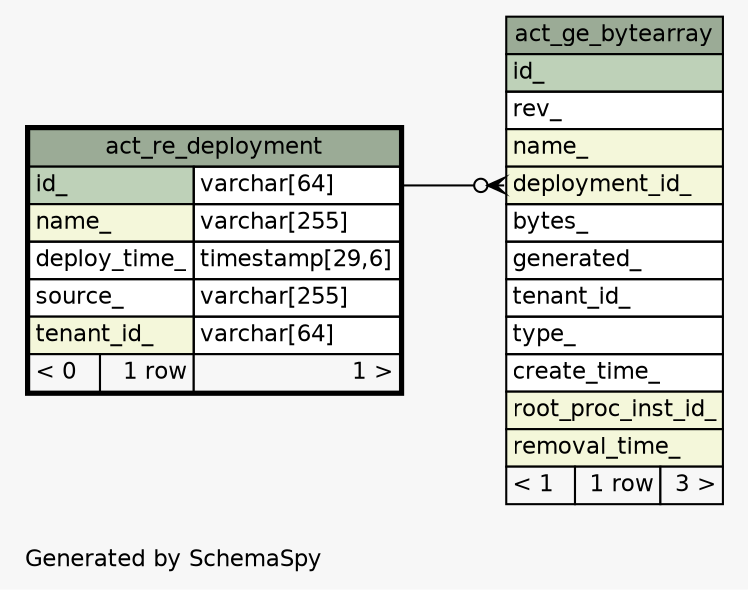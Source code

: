 // dot 2.43.0 on Linux 5.11.0-1022-azure
// SchemaSpy rev Unknown
digraph "oneDegreeRelationshipsDiagram" {
  graph [
    rankdir="RL"
    bgcolor="#f7f7f7"
    label="\nGenerated by SchemaSpy"
    labeljust="l"
    nodesep="0.18"
    ranksep="0.46"
    fontname="Helvetica"
    fontsize="11"
  ];
  node [
    fontname="Helvetica"
    fontsize="11"
    shape="plaintext"
  ];
  edge [
    arrowsize="0.8"
  ];
  "act_ge_bytearray":"deployment_id_":w -> "act_re_deployment":"id_.type":e [arrowhead=none dir=back arrowtail=crowodot];
  "act_ge_bytearray" [
    label=<
    <TABLE BORDER="0" CELLBORDER="1" CELLSPACING="0" BGCOLOR="#ffffff">
      <TR><TD COLSPAN="3" BGCOLOR="#9bab96" ALIGN="CENTER">act_ge_bytearray</TD></TR>
      <TR><TD PORT="id_" COLSPAN="3" BGCOLOR="#bed1b8" ALIGN="LEFT">id_</TD></TR>
      <TR><TD PORT="rev_" COLSPAN="3" ALIGN="LEFT">rev_</TD></TR>
      <TR><TD PORT="name_" COLSPAN="3" BGCOLOR="#f4f7da" ALIGN="LEFT">name_</TD></TR>
      <TR><TD PORT="deployment_id_" COLSPAN="3" BGCOLOR="#f4f7da" ALIGN="LEFT">deployment_id_</TD></TR>
      <TR><TD PORT="bytes_" COLSPAN="3" ALIGN="LEFT">bytes_</TD></TR>
      <TR><TD PORT="generated_" COLSPAN="3" ALIGN="LEFT">generated_</TD></TR>
      <TR><TD PORT="tenant_id_" COLSPAN="3" ALIGN="LEFT">tenant_id_</TD></TR>
      <TR><TD PORT="type_" COLSPAN="3" ALIGN="LEFT">type_</TD></TR>
      <TR><TD PORT="create_time_" COLSPAN="3" ALIGN="LEFT">create_time_</TD></TR>
      <TR><TD PORT="root_proc_inst_id_" COLSPAN="3" BGCOLOR="#f4f7da" ALIGN="LEFT">root_proc_inst_id_</TD></TR>
      <TR><TD PORT="removal_time_" COLSPAN="3" BGCOLOR="#f4f7da" ALIGN="LEFT">removal_time_</TD></TR>
      <TR><TD ALIGN="LEFT" BGCOLOR="#f7f7f7">&lt; 1</TD><TD ALIGN="RIGHT" BGCOLOR="#f7f7f7">1 row</TD><TD ALIGN="RIGHT" BGCOLOR="#f7f7f7">3 &gt;</TD></TR>
    </TABLE>>
    URL="act_ge_bytearray.html"
    tooltip="act_ge_bytearray"
  ];
  "act_re_deployment" [
    label=<
    <TABLE BORDER="2" CELLBORDER="1" CELLSPACING="0" BGCOLOR="#ffffff">
      <TR><TD COLSPAN="3" BGCOLOR="#9bab96" ALIGN="CENTER">act_re_deployment</TD></TR>
      <TR><TD PORT="id_" COLSPAN="2" BGCOLOR="#bed1b8" ALIGN="LEFT">id_</TD><TD PORT="id_.type" ALIGN="LEFT">varchar[64]</TD></TR>
      <TR><TD PORT="name_" COLSPAN="2" BGCOLOR="#f4f7da" ALIGN="LEFT">name_</TD><TD PORT="name_.type" ALIGN="LEFT">varchar[255]</TD></TR>
      <TR><TD PORT="deploy_time_" COLSPAN="2" ALIGN="LEFT">deploy_time_</TD><TD PORT="deploy_time_.type" ALIGN="LEFT">timestamp[29,6]</TD></TR>
      <TR><TD PORT="source_" COLSPAN="2" ALIGN="LEFT">source_</TD><TD PORT="source_.type" ALIGN="LEFT">varchar[255]</TD></TR>
      <TR><TD PORT="tenant_id_" COLSPAN="2" BGCOLOR="#f4f7da" ALIGN="LEFT">tenant_id_</TD><TD PORT="tenant_id_.type" ALIGN="LEFT">varchar[64]</TD></TR>
      <TR><TD ALIGN="LEFT" BGCOLOR="#f7f7f7">&lt; 0</TD><TD ALIGN="RIGHT" BGCOLOR="#f7f7f7">1 row</TD><TD ALIGN="RIGHT" BGCOLOR="#f7f7f7">1 &gt;</TD></TR>
    </TABLE>>
    URL="act_re_deployment.html"
    tooltip="act_re_deployment"
  ];
}
